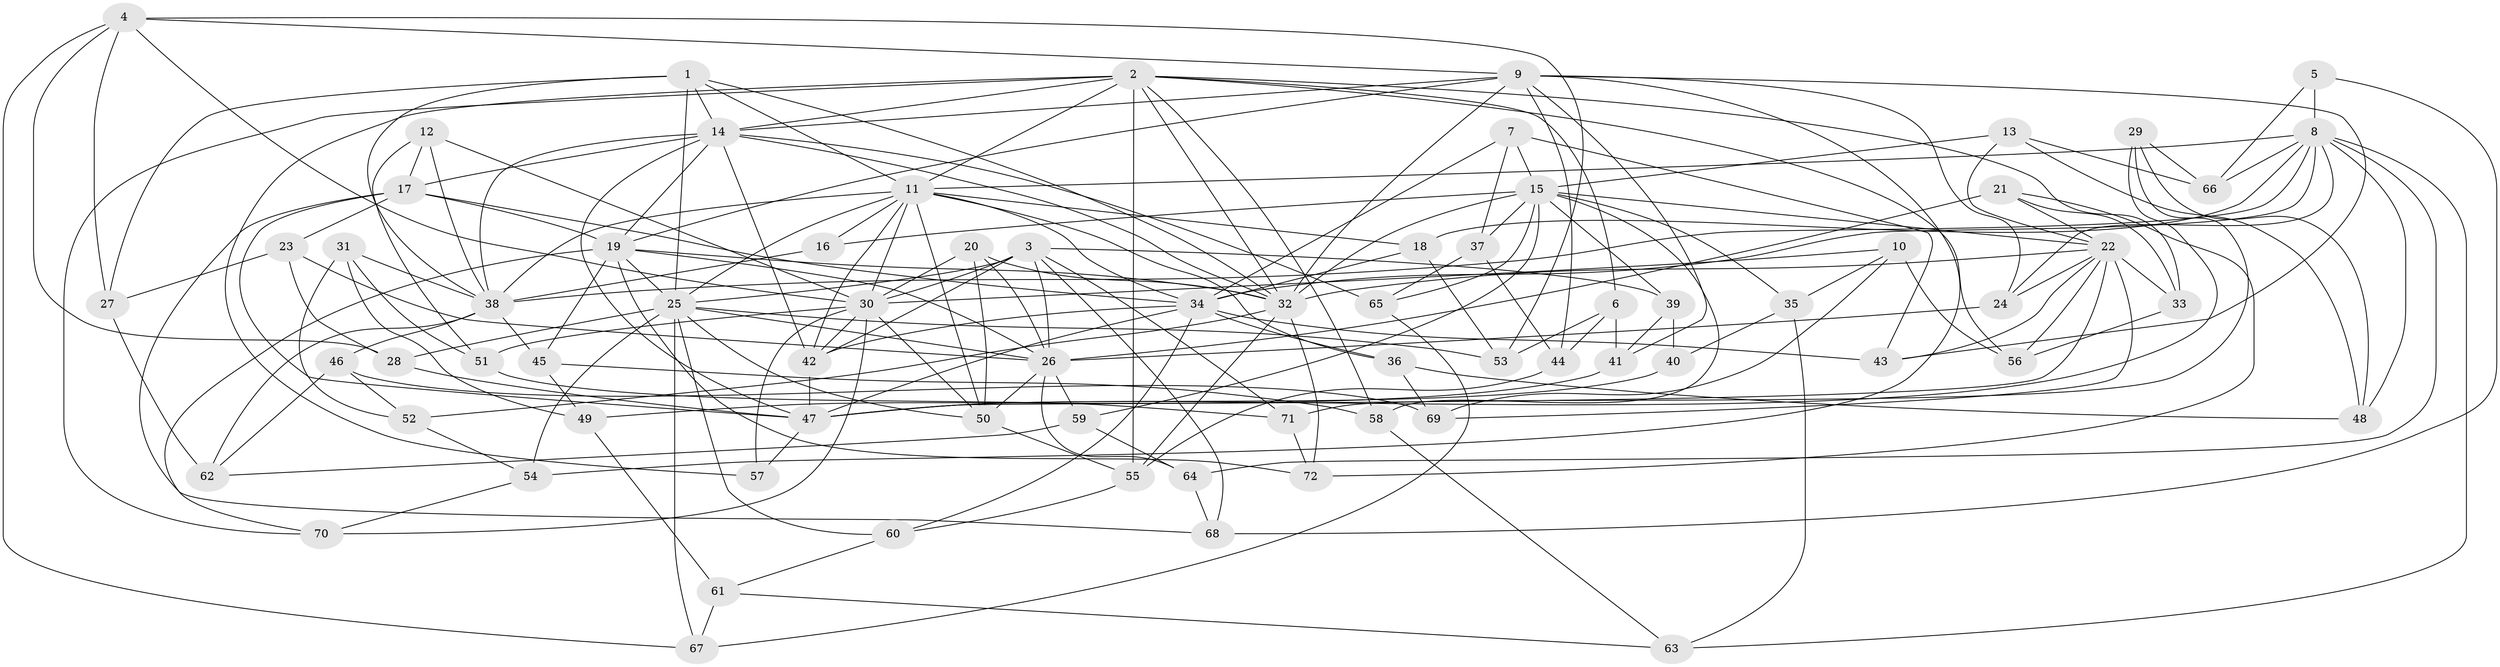 // original degree distribution, {4: 1.0}
// Generated by graph-tools (version 1.1) at 2025/53/03/04/25 22:53:33]
// undirected, 72 vertices, 196 edges
graph export_dot {
  node [color=gray90,style=filled];
  1;
  2;
  3;
  4;
  5;
  6;
  7;
  8;
  9;
  10;
  11;
  12;
  13;
  14;
  15;
  16;
  17;
  18;
  19;
  20;
  21;
  22;
  23;
  24;
  25;
  26;
  27;
  28;
  29;
  30;
  31;
  32;
  33;
  34;
  35;
  36;
  37;
  38;
  39;
  40;
  41;
  42;
  43;
  44;
  45;
  46;
  47;
  48;
  49;
  50;
  51;
  52;
  53;
  54;
  55;
  56;
  57;
  58;
  59;
  60;
  61;
  62;
  63;
  64;
  65;
  66;
  67;
  68;
  69;
  70;
  71;
  72;
  1 -- 11 [weight=1.0];
  1 -- 14 [weight=1.0];
  1 -- 25 [weight=1.0];
  1 -- 27 [weight=1.0];
  1 -- 32 [weight=1.0];
  1 -- 38 [weight=1.0];
  2 -- 6 [weight=1.0];
  2 -- 11 [weight=1.0];
  2 -- 14 [weight=1.0];
  2 -- 32 [weight=1.0];
  2 -- 33 [weight=1.0];
  2 -- 55 [weight=2.0];
  2 -- 56 [weight=1.0];
  2 -- 57 [weight=2.0];
  2 -- 58 [weight=1.0];
  2 -- 70 [weight=1.0];
  3 -- 25 [weight=1.0];
  3 -- 26 [weight=3.0];
  3 -- 30 [weight=1.0];
  3 -- 39 [weight=1.0];
  3 -- 42 [weight=2.0];
  3 -- 68 [weight=1.0];
  3 -- 71 [weight=1.0];
  4 -- 9 [weight=2.0];
  4 -- 27 [weight=1.0];
  4 -- 28 [weight=1.0];
  4 -- 30 [weight=2.0];
  4 -- 53 [weight=1.0];
  4 -- 67 [weight=1.0];
  5 -- 8 [weight=2.0];
  5 -- 66 [weight=1.0];
  5 -- 68 [weight=1.0];
  6 -- 41 [weight=1.0];
  6 -- 44 [weight=1.0];
  6 -- 53 [weight=1.0];
  7 -- 15 [weight=1.0];
  7 -- 34 [weight=1.0];
  7 -- 37 [weight=1.0];
  7 -- 43 [weight=1.0];
  8 -- 11 [weight=1.0];
  8 -- 18 [weight=1.0];
  8 -- 24 [weight=1.0];
  8 -- 34 [weight=2.0];
  8 -- 38 [weight=1.0];
  8 -- 48 [weight=1.0];
  8 -- 63 [weight=1.0];
  8 -- 64 [weight=1.0];
  8 -- 66 [weight=1.0];
  9 -- 14 [weight=1.0];
  9 -- 19 [weight=1.0];
  9 -- 24 [weight=1.0];
  9 -- 32 [weight=1.0];
  9 -- 41 [weight=1.0];
  9 -- 43 [weight=1.0];
  9 -- 44 [weight=1.0];
  9 -- 54 [weight=1.0];
  10 -- 30 [weight=1.0];
  10 -- 35 [weight=1.0];
  10 -- 56 [weight=1.0];
  10 -- 69 [weight=1.0];
  11 -- 16 [weight=1.0];
  11 -- 18 [weight=1.0];
  11 -- 25 [weight=1.0];
  11 -- 30 [weight=1.0];
  11 -- 34 [weight=1.0];
  11 -- 36 [weight=1.0];
  11 -- 38 [weight=1.0];
  11 -- 42 [weight=1.0];
  11 -- 50 [weight=1.0];
  12 -- 17 [weight=1.0];
  12 -- 30 [weight=1.0];
  12 -- 38 [weight=1.0];
  12 -- 51 [weight=1.0];
  13 -- 15 [weight=1.0];
  13 -- 22 [weight=1.0];
  13 -- 48 [weight=1.0];
  13 -- 66 [weight=1.0];
  14 -- 17 [weight=1.0];
  14 -- 19 [weight=2.0];
  14 -- 32 [weight=1.0];
  14 -- 38 [weight=1.0];
  14 -- 42 [weight=1.0];
  14 -- 47 [weight=2.0];
  14 -- 65 [weight=1.0];
  15 -- 16 [weight=2.0];
  15 -- 22 [weight=1.0];
  15 -- 32 [weight=1.0];
  15 -- 35 [weight=1.0];
  15 -- 37 [weight=1.0];
  15 -- 39 [weight=1.0];
  15 -- 58 [weight=1.0];
  15 -- 59 [weight=1.0];
  15 -- 65 [weight=1.0];
  16 -- 38 [weight=1.0];
  17 -- 19 [weight=1.0];
  17 -- 23 [weight=1.0];
  17 -- 34 [weight=1.0];
  17 -- 47 [weight=2.0];
  17 -- 68 [weight=1.0];
  18 -- 34 [weight=1.0];
  18 -- 53 [weight=1.0];
  19 -- 25 [weight=2.0];
  19 -- 26 [weight=1.0];
  19 -- 32 [weight=2.0];
  19 -- 45 [weight=1.0];
  19 -- 70 [weight=1.0];
  19 -- 72 [weight=1.0];
  20 -- 26 [weight=1.0];
  20 -- 30 [weight=1.0];
  20 -- 32 [weight=1.0];
  20 -- 50 [weight=1.0];
  21 -- 22 [weight=1.0];
  21 -- 26 [weight=1.0];
  21 -- 33 [weight=1.0];
  21 -- 72 [weight=1.0];
  22 -- 24 [weight=1.0];
  22 -- 32 [weight=1.0];
  22 -- 33 [weight=1.0];
  22 -- 43 [weight=1.0];
  22 -- 47 [weight=1.0];
  22 -- 56 [weight=1.0];
  22 -- 69 [weight=1.0];
  23 -- 26 [weight=1.0];
  23 -- 27 [weight=1.0];
  23 -- 28 [weight=1.0];
  24 -- 26 [weight=1.0];
  25 -- 26 [weight=1.0];
  25 -- 28 [weight=1.0];
  25 -- 50 [weight=1.0];
  25 -- 53 [weight=1.0];
  25 -- 54 [weight=1.0];
  25 -- 60 [weight=1.0];
  25 -- 67 [weight=1.0];
  26 -- 50 [weight=1.0];
  26 -- 59 [weight=1.0];
  26 -- 64 [weight=1.0];
  27 -- 62 [weight=1.0];
  28 -- 47 [weight=1.0];
  29 -- 47 [weight=1.0];
  29 -- 48 [weight=1.0];
  29 -- 66 [weight=1.0];
  29 -- 71 [weight=1.0];
  30 -- 42 [weight=1.0];
  30 -- 50 [weight=1.0];
  30 -- 51 [weight=1.0];
  30 -- 57 [weight=1.0];
  30 -- 70 [weight=1.0];
  31 -- 38 [weight=1.0];
  31 -- 49 [weight=1.0];
  31 -- 51 [weight=1.0];
  31 -- 52 [weight=1.0];
  32 -- 52 [weight=1.0];
  32 -- 55 [weight=1.0];
  32 -- 72 [weight=1.0];
  33 -- 56 [weight=1.0];
  34 -- 36 [weight=1.0];
  34 -- 42 [weight=2.0];
  34 -- 43 [weight=1.0];
  34 -- 47 [weight=1.0];
  34 -- 60 [weight=1.0];
  35 -- 40 [weight=1.0];
  35 -- 63 [weight=1.0];
  36 -- 48 [weight=1.0];
  36 -- 69 [weight=1.0];
  37 -- 44 [weight=1.0];
  37 -- 65 [weight=1.0];
  38 -- 45 [weight=1.0];
  38 -- 46 [weight=1.0];
  38 -- 62 [weight=1.0];
  39 -- 40 [weight=1.0];
  39 -- 41 [weight=1.0];
  40 -- 47 [weight=2.0];
  41 -- 49 [weight=1.0];
  42 -- 47 [weight=1.0];
  44 -- 55 [weight=1.0];
  45 -- 49 [weight=1.0];
  45 -- 58 [weight=1.0];
  46 -- 52 [weight=1.0];
  46 -- 62 [weight=1.0];
  46 -- 69 [weight=1.0];
  47 -- 57 [weight=1.0];
  49 -- 61 [weight=1.0];
  50 -- 55 [weight=1.0];
  51 -- 71 [weight=1.0];
  52 -- 54 [weight=1.0];
  54 -- 70 [weight=1.0];
  55 -- 60 [weight=1.0];
  58 -- 63 [weight=1.0];
  59 -- 62 [weight=1.0];
  59 -- 64 [weight=1.0];
  60 -- 61 [weight=1.0];
  61 -- 63 [weight=1.0];
  61 -- 67 [weight=1.0];
  64 -- 68 [weight=1.0];
  65 -- 67 [weight=1.0];
  71 -- 72 [weight=1.0];
}
